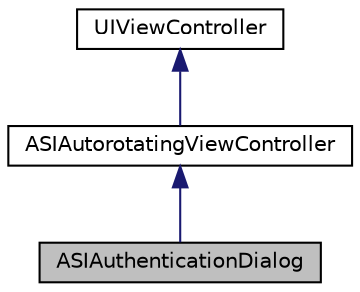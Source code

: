 digraph G
{
  edge [fontname="Helvetica",fontsize="10",labelfontname="Helvetica",labelfontsize="10"];
  node [fontname="Helvetica",fontsize="10",shape=record];
  Node1 [label="ASIAuthenticationDialog",height=0.2,width=0.4,color="black", fillcolor="grey75", style="filled" fontcolor="black"];
  Node2 -> Node1 [dir="back",color="midnightblue",fontsize="10",style="solid",fontname="Helvetica"];
  Node2 [label="ASIAutorotatingViewController",height=0.2,width=0.4,color="black", fillcolor="white", style="filled",URL="$interface_a_s_i_autorotating_view_controller.html"];
  Node3 -> Node2 [dir="back",color="midnightblue",fontsize="10",style="solid",fontname="Helvetica"];
  Node3 [label="UIViewController",height=0.2,width=0.4,color="black", fillcolor="white", style="filled",URL="$class_u_i_view_controller.html"];
}
